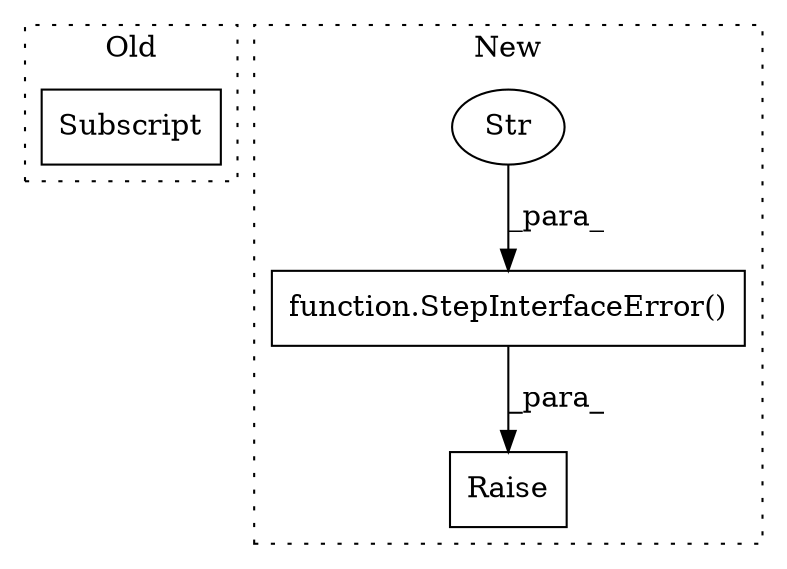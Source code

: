 digraph G {
subgraph cluster0 {
1 [label="Subscript" a="63" s="14699,0" l="16,0" shape="box"];
label = "Old";
style="dotted";
}
subgraph cluster1 {
2 [label="function.StepInterfaceError()" a="75" s="14998,15248" l="44,22" shape="box"];
3 [label="Raise" a="91" s="14992" l="6" shape="box"];
4 [label="Str" a="66" s="15042" l="206" shape="ellipse"];
label = "New";
style="dotted";
}
2 -> 3 [label="_para_"];
4 -> 2 [label="_para_"];
}